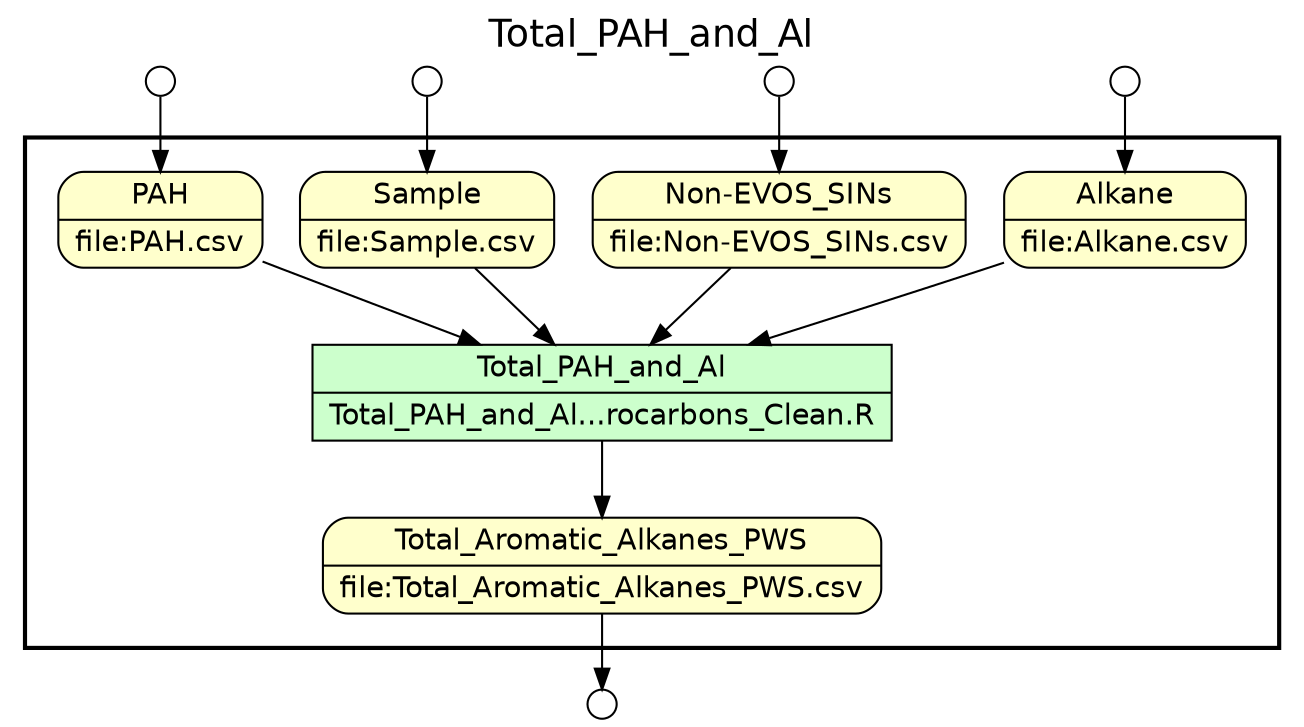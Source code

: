 
/* Start of top-level graph */
digraph Workflow {
rankdir=TB

/* Title for graph */
fontname=Helvetica; fontsize=18; labelloc=t
label=Total_PAH_and_Al

/* Start of double cluster for drawing box around nodes in workflow */
subgraph cluster_workflow_box_outer { label=""; color=black; penwidth=2
subgraph cluster_workflow_box_inner { label=""; penwidth=0

/* Style for nodes representing atomic programs in workflow */
node[shape=box style=filled fillcolor="#CCFFCC" peripheries=1 fontname=Helvetica]

/* Nodes representing atomic programs in workflow */
Total_PAH_and_Al [shape=record rankdir=LR label="{<f0> Total_PAH_and_Al |<f1> Total_PAH_and_Al...rocarbons_Clean.R}"];

/* Style for nodes representing non-parameter data channels in workflow */
node[shape=box style="rounded,filled" fillcolor="#FFFFCC" peripheries=1 fontname=Helvetica]

/* Nodes for non-parameter data channels in workflow */
Total_Aromatic_Alkanes_PWS [shape=record rankdir=LR label="{<f0> Total_Aromatic_Alkanes_PWS |<f1> file\:Total_Aromatic_Alkanes_PWS.csv}"];
PAH [shape=record rankdir=LR label="{<f0> PAH |<f1> file\:PAH.csv}"];
Sample [shape=record rankdir=LR label="{<f0> Sample |<f1> file\:Sample.csv}"];
"Non-EVOS_SINs" [shape=record rankdir=LR label="{<f0> Non-EVOS_SINs |<f1> file\:Non-EVOS_SINs.csv}"];
Alkane [shape=record rankdir=LR label="{<f0> Alkane |<f1> file\:Alkane.csv}"];

/* Style for nodes representing parameter channels in workflow */
node[shape=box style="rounded,filled" fillcolor="#FCFCFC" peripheries=1 fontname=Helvetica]

/* Nodes representing parameter channels in workflow */

/* Edges representing connections between programs and channels */
Total_PAH_and_Al -> Total_Aromatic_Alkanes_PWS
PAH -> Total_PAH_and_Al
Sample -> Total_PAH_and_Al
"Non-EVOS_SINs" -> Total_PAH_and_Al
Alkane -> Total_PAH_and_Al

/* End of double cluster for drawing box around nodes in workflow */
}}

/* Style for nodes representing workflow input ports */
node[shape=circle style="rounded,filled" fillcolor="#FFFFFF" peripheries=1 fontname=Helvetica width=0.2]

/* Nodes representing workflow input ports */
PAH_input_port [label=""]
Sample_input_port [label=""]
"Non-EVOS_SINs_input_port" [label=""]
Alkane_input_port [label=""]

/* Style for nodes representing workflow output ports */
node[shape=circle style="rounded,filled" fillcolor="#FFFFFF" peripheries=1 fontname=Helvetica width=0.2]

/* Nodes representing workflow output ports */
Total_Aromatic_Alkanes_PWS_output_port [label=""]

/* Edges from input ports to channels */
PAH_input_port -> PAH
Sample_input_port -> Sample
"Non-EVOS_SINs_input_port" -> "Non-EVOS_SINs"
Alkane_input_port -> Alkane

/* Edges from channels to output ports */
Total_Aromatic_Alkanes_PWS -> Total_Aromatic_Alkanes_PWS_output_port

/* End of top-level graph */
}

